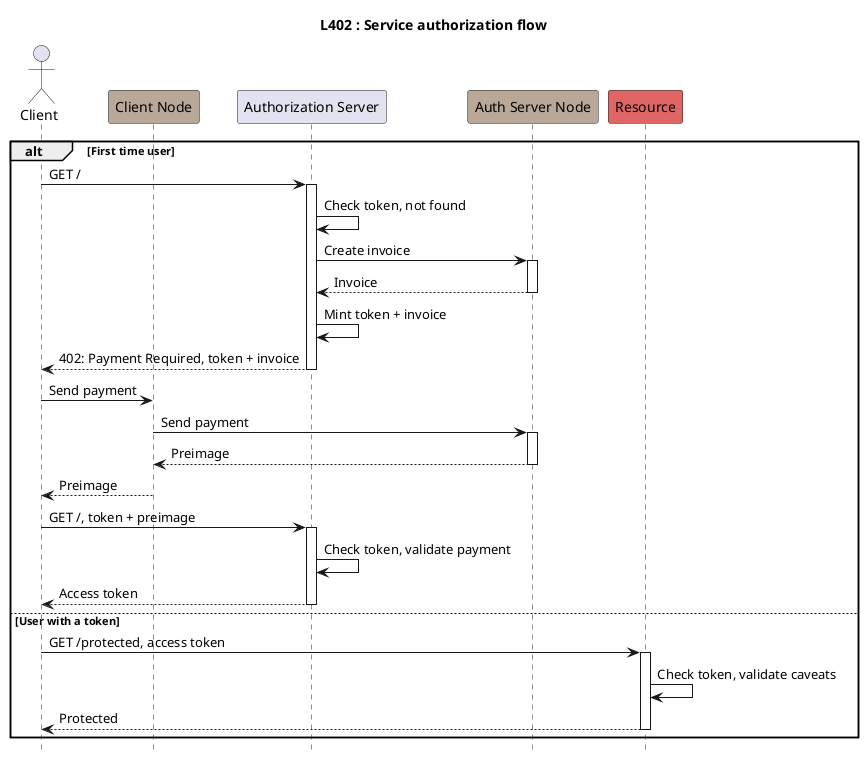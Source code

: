 @startuml
title L402 : Service authorization flow

hide stereotype
hide empty members
hide footbox

actor Client as C
participant "Client Node" as CNode #B9A898
participant "Authorization Server" as Auth
participant "Auth Server Node" as SNode  #B9A898
participant "Resource" as Res #e06666

alt First time user
  C -> Auth: GET /
  activate Auth
    Auth -> Auth: Check token, not found
    Auth -> SNode: Create invoice
    activate SNode
      Auth <-- SNode: Invoice
    deactivate SNode
    Auth -> Auth: Mint token + invoice
    C <-- Auth: 402: Payment Required, token + invoice
  deactivate Auth
  C -> CNode: Send payment
  CNode -> SNode: Send payment
  activate SNode
    CNode <-- SNode: Preimage
  deactivate SNode
  C <-- CNode: Preimage
  C -> Auth: GET /, token + preimage
  activate Auth
    Auth -> Auth: Check token, validate payment
    C <-- Auth: Access token
  deactivate Auth

else User with a token
  C -> Res: GET /protected, access token
  activate Res
    Res -> Res: Check token, validate caveats
    C <-- Res: Protected
  deactivate Res

end

@enduml